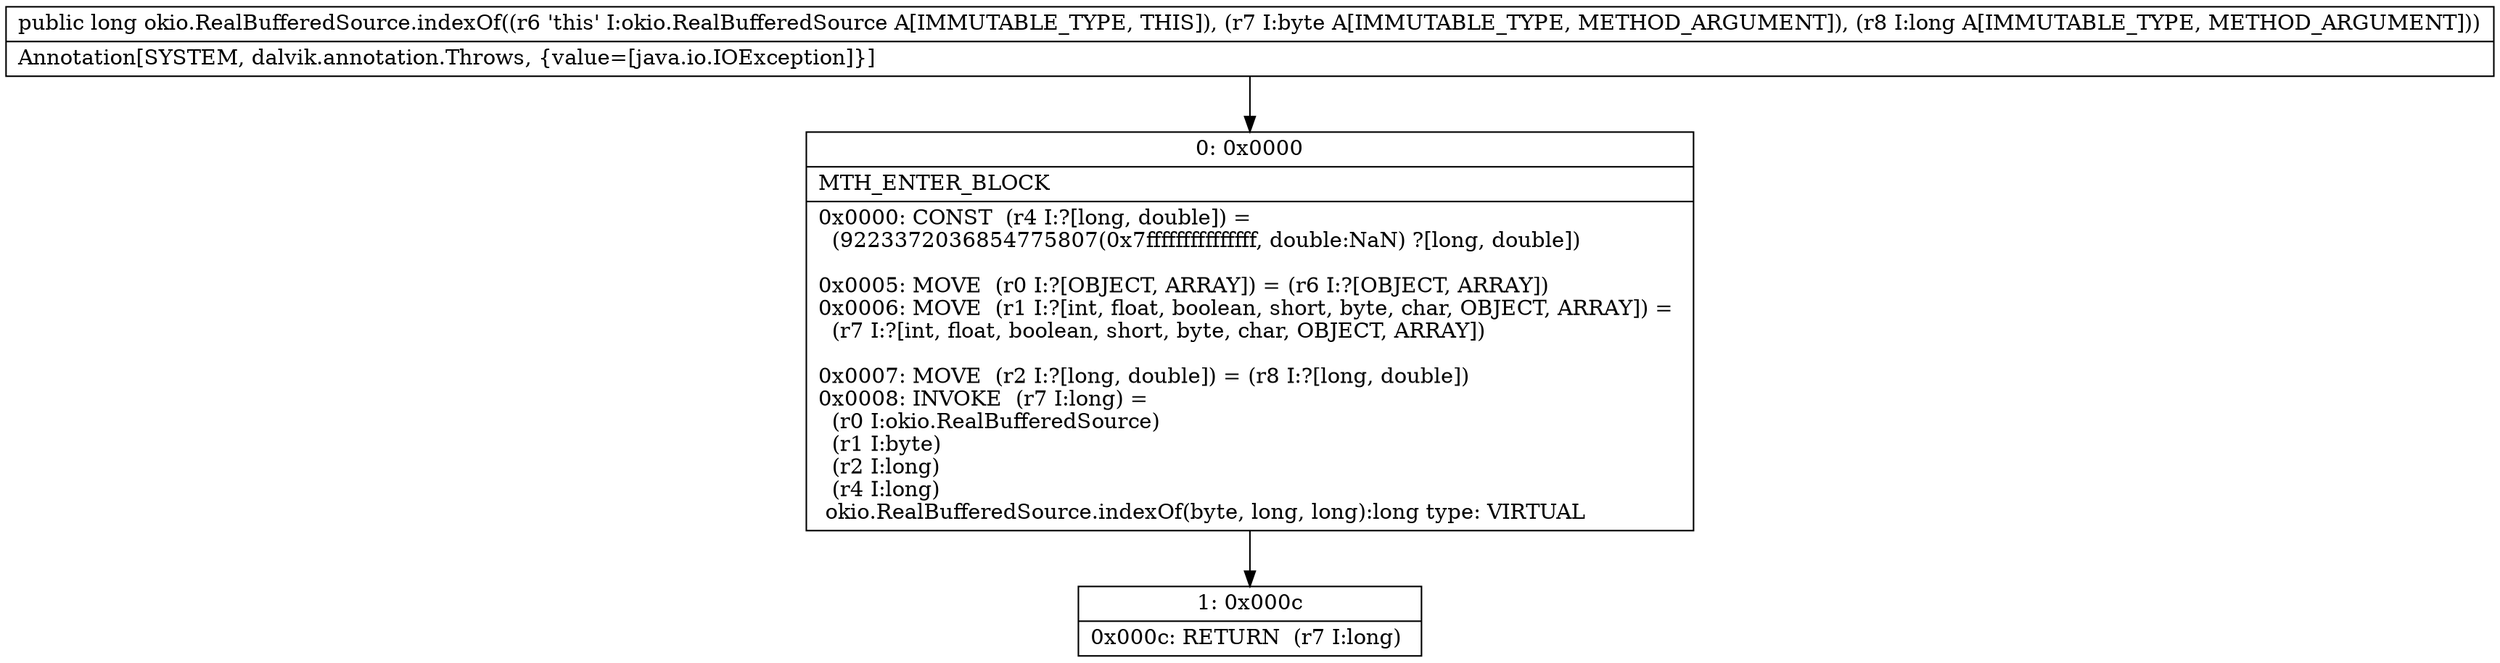 digraph "CFG forokio.RealBufferedSource.indexOf(BJ)J" {
Node_0 [shape=record,label="{0\:\ 0x0000|MTH_ENTER_BLOCK\l|0x0000: CONST  (r4 I:?[long, double]) = \l  (9223372036854775807(0x7fffffffffffffff, double:NaN) ?[long, double])\l \l0x0005: MOVE  (r0 I:?[OBJECT, ARRAY]) = (r6 I:?[OBJECT, ARRAY]) \l0x0006: MOVE  (r1 I:?[int, float, boolean, short, byte, char, OBJECT, ARRAY]) = \l  (r7 I:?[int, float, boolean, short, byte, char, OBJECT, ARRAY])\l \l0x0007: MOVE  (r2 I:?[long, double]) = (r8 I:?[long, double]) \l0x0008: INVOKE  (r7 I:long) = \l  (r0 I:okio.RealBufferedSource)\l  (r1 I:byte)\l  (r2 I:long)\l  (r4 I:long)\l okio.RealBufferedSource.indexOf(byte, long, long):long type: VIRTUAL \l}"];
Node_1 [shape=record,label="{1\:\ 0x000c|0x000c: RETURN  (r7 I:long) \l}"];
MethodNode[shape=record,label="{public long okio.RealBufferedSource.indexOf((r6 'this' I:okio.RealBufferedSource A[IMMUTABLE_TYPE, THIS]), (r7 I:byte A[IMMUTABLE_TYPE, METHOD_ARGUMENT]), (r8 I:long A[IMMUTABLE_TYPE, METHOD_ARGUMENT]))  | Annotation[SYSTEM, dalvik.annotation.Throws, \{value=[java.io.IOException]\}]\l}"];
MethodNode -> Node_0;
Node_0 -> Node_1;
}

